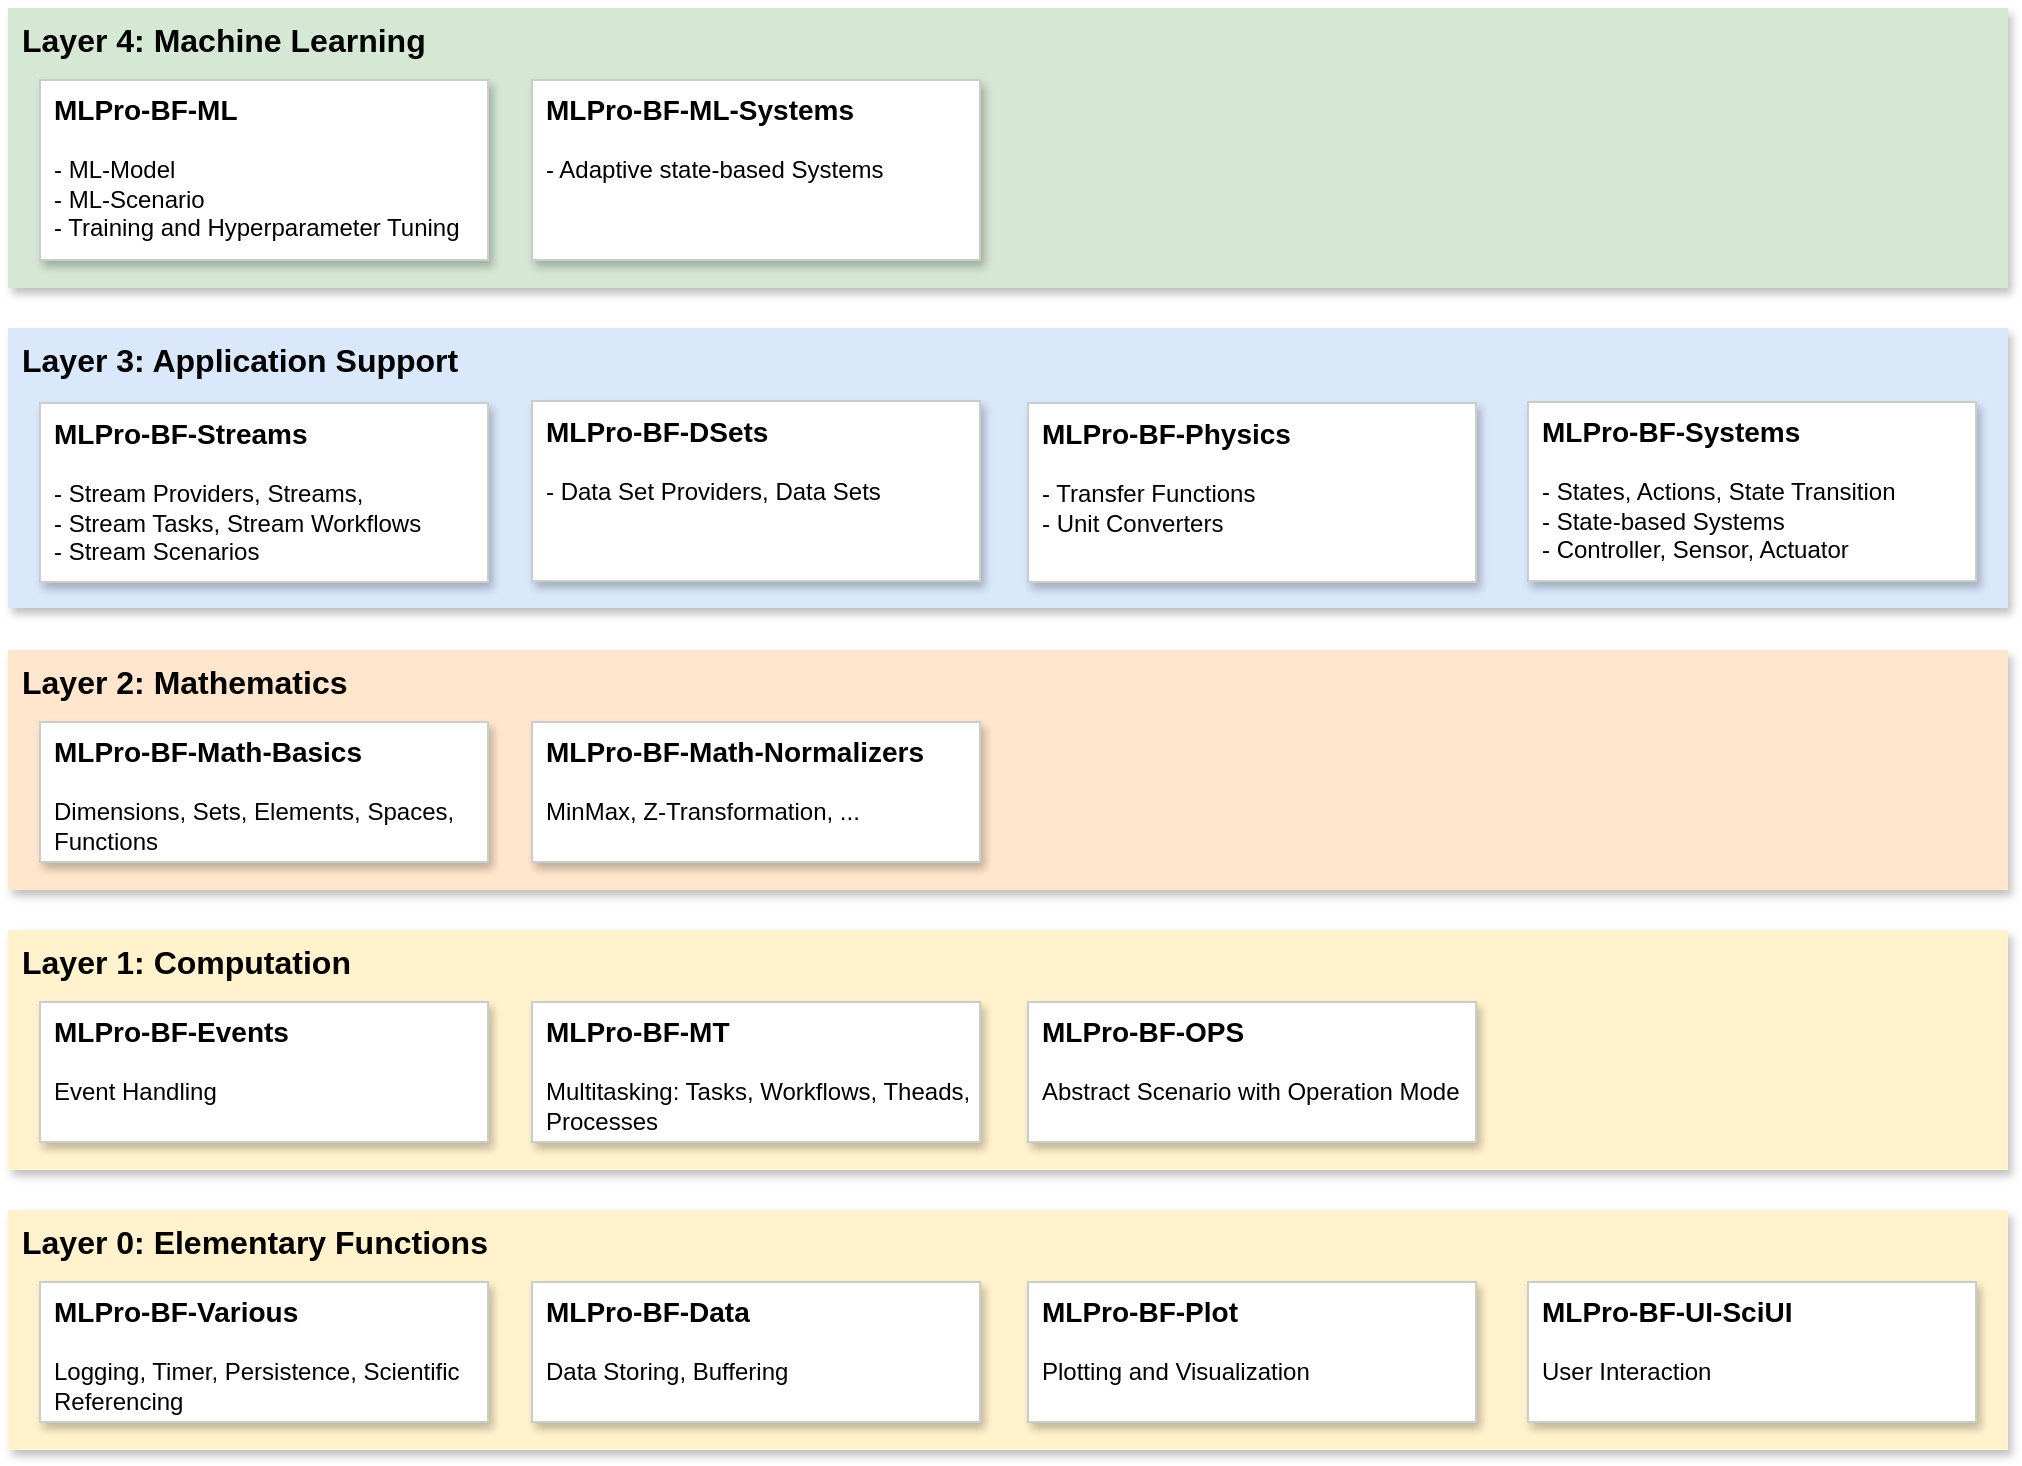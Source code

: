 <mxfile version="20.7.4" type="device"><diagram id="fFlcpSXXy8tqmFIUa-IP" name="Seite-1"><mxGraphModel dx="2894" dy="1236" grid="1" gridSize="10" guides="1" tooltips="1" connect="1" arrows="1" fold="1" page="1" pageScale="1" pageWidth="4681" pageHeight="3300" math="0" shadow="0"><root><mxCell id="0"/><mxCell id="1" parent="0"/><mxCell id="poz4g7Cixv0vnX6POtua-5" value="Layer 4: Machine Learning" style="rounded=0;whiteSpace=wrap;html=1;shadow=1;glass=0;fontSize=16;align=left;labelPosition=center;verticalLabelPosition=middle;verticalAlign=top;spacingLeft=5;spacingRight=5;fontStyle=1;fillColor=#d5e8d4;strokeColor=none;strokeWidth=2;gradientColor=none;" parent="1" vertex="1"><mxGeometry x="40" y="49" width="1000" height="140" as="geometry"/></mxCell><mxCell id="JanPlrSS_G9j6Y3K1HOv-21" value="Layer 0: Elementary Functions" style="rounded=0;whiteSpace=wrap;html=1;shadow=1;glass=0;fontSize=16;align=left;labelPosition=center;verticalLabelPosition=middle;verticalAlign=top;spacingLeft=5;fontStyle=1;strokeColor=none;fillColor=#fff2cc;strokeWidth=1;fontFamily=Helvetica;gradientColor=none;" parent="1" vertex="1"><mxGeometry x="40" y="650" width="1000" height="120" as="geometry"/></mxCell><mxCell id="JanPlrSS_G9j6Y3K1HOv-16" value="Layer 3: Application Support" style="rounded=0;whiteSpace=wrap;html=1;shadow=1;glass=0;fontSize=16;align=left;labelPosition=center;verticalLabelPosition=middle;verticalAlign=top;spacingLeft=5;spacingRight=5;fontStyle=1;fillColor=#dae8fc;strokeColor=none;strokeWidth=2;gradientColor=none;" parent="1" vertex="1"><mxGeometry x="40" y="209" width="1000" height="140" as="geometry"/></mxCell><mxCell id="JanPlrSS_G9j6Y3K1HOv-14" value="Layer 2: Mathematics" style="rounded=0;whiteSpace=wrap;html=1;shadow=1;glass=0;fontSize=16;align=left;labelPosition=center;verticalLabelPosition=middle;verticalAlign=top;spacingLeft=5;fontStyle=1;fillColor=#ffe6cc;strokeColor=none;strokeWidth=1;gradientColor=none;" parent="1" vertex="1"><mxGeometry x="40" y="370" width="1000" height="120" as="geometry"/></mxCell><mxCell id="JanPlrSS_G9j6Y3K1HOv-13" value="Layer 1: Computation" style="rounded=0;whiteSpace=wrap;html=1;shadow=1;glass=0;fontSize=16;align=left;labelPosition=center;verticalLabelPosition=middle;verticalAlign=top;spacingLeft=5;fontStyle=1;fillColor=#fff2cc;strokeColor=none;strokeWidth=1;gradientColor=none;" parent="1" vertex="1"><mxGeometry x="40" y="510" width="1000" height="120" as="geometry"/></mxCell><mxCell id="JanPlrSS_G9j6Y3K1HOv-1" value="&lt;font style=&quot;font-size: 14px;&quot;&gt;MLPro-BF-Various&lt;/font&gt;&lt;br&gt;&lt;span style=&quot;font-weight: normal;&quot;&gt;&lt;br&gt;Logging, Timer, Persistence, Scientific Referencing&lt;/span&gt;" style="rounded=0;whiteSpace=wrap;html=1;glass=0;shadow=1;align=left;verticalAlign=top;fontStyle=1;spacingLeft=5;strokeColor=#CCCCCC;" parent="1" vertex="1"><mxGeometry x="56" y="686" width="224" height="70" as="geometry"/></mxCell><mxCell id="JanPlrSS_G9j6Y3K1HOv-3" value="&lt;font style=&quot;font-size: 14px;&quot;&gt;MLPro-BF-Math-Basics&lt;br&gt;&lt;/font&gt;&lt;span style=&quot;font-weight: normal;&quot;&gt;&lt;br&gt;Dimensions, Sets, Elements, Spaces, Functions&lt;/span&gt;" style="rounded=0;whiteSpace=wrap;html=1;glass=0;shadow=1;align=left;verticalAlign=top;fontStyle=1;spacingLeft=5;strokeColor=#CCCCCC;" parent="1" vertex="1"><mxGeometry x="56" y="406" width="224" height="70" as="geometry"/></mxCell><mxCell id="JanPlrSS_G9j6Y3K1HOv-4" value="&lt;font style=&quot;font-size: 14px;&quot;&gt;MLPro-BF-Events&lt;/font&gt;&lt;br&gt;&lt;br&gt;&lt;span style=&quot;font-weight: normal;&quot;&gt;Event Handling&lt;/span&gt;" style="rounded=0;whiteSpace=wrap;html=1;glass=0;shadow=1;align=left;verticalAlign=top;fontStyle=1;spacingLeft=5;strokeColor=#CCCCCC;" parent="1" vertex="1"><mxGeometry x="56" y="546" width="224" height="70" as="geometry"/></mxCell><mxCell id="JanPlrSS_G9j6Y3K1HOv-5" value="&lt;font style=&quot;font-size: 14px;&quot;&gt;MLPro-BF-MT &lt;/font&gt;&lt;br&gt;&lt;br&gt;&lt;span style=&quot;font-weight: normal;&quot;&gt;Multitasking: Tasks, Workflows, Theads, Processes&lt;/span&gt;" style="rounded=0;whiteSpace=wrap;html=1;glass=0;shadow=1;align=left;verticalAlign=top;fontStyle=1;spacingLeft=5;strokeColor=#CCCCCC;" parent="1" vertex="1"><mxGeometry x="302" y="546" width="224" height="70" as="geometry"/></mxCell><mxCell id="JanPlrSS_G9j6Y3K1HOv-6" value="&lt;font style=&quot;font-size: 14px;&quot;&gt;MLPro-BF-Streams&lt;/font&gt;&lt;br&gt;&lt;br&gt;&lt;span style=&quot;font-weight: normal;&quot;&gt;- Stream Providers, Streams,&lt;br&gt;- Stream Tasks, Stream Workflows&lt;br&gt;- Stream Scenarios&lt;br&gt;&lt;/span&gt;" style="rounded=0;whiteSpace=wrap;html=1;glass=0;shadow=1;align=left;verticalAlign=top;fontStyle=1;spacingLeft=5;strokeColor=#CCCCCC;" parent="1" vertex="1"><mxGeometry x="56" y="246.5" width="224" height="89.5" as="geometry"/></mxCell><mxCell id="JanPlrSS_G9j6Y3K1HOv-7" value="&lt;font style=&quot;font-size: 14px;&quot;&gt;MLPro-BF-Data&lt;/font&gt;&lt;br&gt;&lt;span style=&quot;font-weight: normal;&quot;&gt;&lt;br&gt;Data Storing, Buffering&lt;/span&gt;" style="rounded=0;whiteSpace=wrap;html=1;glass=0;shadow=1;align=left;verticalAlign=top;fontStyle=1;spacingLeft=5;strokeColor=#CCCCCC;" parent="1" vertex="1"><mxGeometry x="302" y="686" width="224" height="70" as="geometry"/></mxCell><mxCell id="JanPlrSS_G9j6Y3K1HOv-9" value="&lt;font style=&quot;font-size: 14px;&quot;&gt;MLPro-BF-Plot&lt;/font&gt;&lt;br&gt;&lt;span style=&quot;font-weight: normal;&quot;&gt;&lt;br&gt;Plotting and Visualization&lt;/span&gt;" style="rounded=0;whiteSpace=wrap;html=1;glass=0;shadow=1;align=left;verticalAlign=top;fontStyle=1;spacingLeft=5;strokeColor=#CCCCCC;" parent="1" vertex="1"><mxGeometry x="550" y="686" width="224" height="70" as="geometry"/></mxCell><mxCell id="JanPlrSS_G9j6Y3K1HOv-17" value="&lt;font style=&quot;font-size: 14px;&quot;&gt;MLPro-BF-DSets&amp;nbsp;&lt;/font&gt;&lt;br&gt;&lt;br&gt;&lt;span style=&quot;font-weight: normal;&quot;&gt;- Data Set Providers, Data Sets&lt;/span&gt;" style="rounded=0;whiteSpace=wrap;html=1;glass=0;shadow=1;align=left;verticalAlign=top;fontStyle=1;spacingLeft=5;strokeColor=#CCCCCC;" parent="1" vertex="1"><mxGeometry x="302" y="245.5" width="224" height="90" as="geometry"/></mxCell><mxCell id="6ukmmrOL0svYUb4AZbMv-1" value="&lt;span style=&quot;font-size: 14px;&quot;&gt;MLPro-BF-OPS&lt;br&gt;&lt;/span&gt;&lt;br&gt;&lt;span style=&quot;font-weight: 400;&quot;&gt;Abstract Scenario with Operation Mode&lt;/span&gt;" style="rounded=0;whiteSpace=wrap;html=1;glass=0;shadow=1;align=left;verticalAlign=top;fontStyle=1;spacingLeft=5;strokeColor=#CCCCCC;" parent="1" vertex="1"><mxGeometry x="550" y="546" width="224" height="70" as="geometry"/></mxCell><mxCell id="poz4g7Cixv0vnX6POtua-1" value="&lt;font style=&quot;font-size: 14px;&quot;&gt;MLPro-BF-Systems&lt;br&gt;&lt;/font&gt;&lt;span style=&quot;font-weight: normal;&quot;&gt;&lt;br&gt;- States, Actions, State Transition&lt;br&gt;- State-based Systems&lt;br&gt;- Controller, Sensor, Actuator&lt;br&gt;&lt;/span&gt;" style="rounded=0;whiteSpace=wrap;html=1;glass=0;shadow=1;align=left;verticalAlign=top;fontStyle=1;spacingLeft=5;strokeColor=#CCCCCC;" parent="1" vertex="1"><mxGeometry x="800" y="246" width="224" height="89.5" as="geometry"/></mxCell><mxCell id="JanPlrSS_G9j6Y3K1HOv-8" value="&lt;font style=&quot;font-size: 14px;&quot;&gt;MLPro-BF-ML&lt;/font&gt;&lt;span style=&quot;background-color: initial; font-weight: normal;&quot;&gt;&lt;br&gt;&lt;/span&gt;&lt;span style=&quot;background-color: initial; font-weight: normal;&quot;&gt;&lt;br&gt;&lt;/span&gt;&lt;span style=&quot;background-color: initial; font-weight: normal;&quot;&gt;- ML-Model&lt;/span&gt;&lt;span style=&quot;background-color: initial; font-weight: normal;&quot;&gt;&lt;br&gt;&lt;/span&gt;&lt;span style=&quot;background-color: initial; font-weight: normal;&quot;&gt;- ML-Scenario&lt;/span&gt;&lt;span style=&quot;background-color: initial; font-weight: normal;&quot;&gt;&lt;br&gt;&lt;/span&gt;&lt;span style=&quot;background-color: initial; font-weight: normal;&quot;&gt;- Training and Hyperparameter Tuning&lt;/span&gt;&lt;span style=&quot;background-color: initial; font-weight: normal;&quot;&gt;&lt;br&gt;&lt;/span&gt;&lt;blockquote style=&quot;margin: 0 0 0 40px; border: none; padding: 0px;&quot;&gt;&lt;/blockquote&gt;&lt;blockquote style=&quot;margin: 0 0 0 40px; border: none; padding: 0px;&quot;&gt;&lt;/blockquote&gt;" style="rounded=0;whiteSpace=wrap;html=1;glass=0;shadow=1;align=left;verticalAlign=top;fontStyle=1;spacingLeft=5;strokeColor=#CCCCCC;" parent="1" vertex="1"><mxGeometry x="56" y="85" width="224" height="90" as="geometry"/></mxCell><mxCell id="poz4g7Cixv0vnX6POtua-6" value="&lt;font style=&quot;font-size: 14px;&quot;&gt;MLPro-BF-Math-Normalizers&lt;br&gt;&lt;/font&gt;&lt;span style=&quot;font-weight: normal;&quot;&gt;&lt;br&gt;MinMax, Z-Transformation, ...&lt;/span&gt;" style="rounded=0;whiteSpace=wrap;html=1;glass=0;shadow=1;align=left;verticalAlign=top;fontStyle=1;spacingLeft=5;strokeColor=#CCCCCC;" parent="1" vertex="1"><mxGeometry x="302" y="406" width="224" height="70" as="geometry"/></mxCell><mxCell id="veiF9XdxRXXrKQOlLGOd-1" value="&lt;font style=&quot;font-size: 14px;&quot;&gt;MLPro-BF-ML-Systems&lt;/font&gt;&lt;span style=&quot;background-color: initial; font-weight: normal;&quot;&gt;&lt;br&gt;&lt;/span&gt;&lt;span style=&quot;background-color: initial; font-weight: normal;&quot;&gt;&lt;br&gt;- Adaptive state-based Systems&lt;/span&gt;&lt;span style=&quot;background-color: initial; font-weight: normal;&quot;&gt;&lt;br&gt;&lt;/span&gt;&lt;blockquote style=&quot;margin: 0 0 0 40px; border: none; padding: 0px;&quot;&gt;&lt;/blockquote&gt;&lt;blockquote style=&quot;margin: 0 0 0 40px; border: none; padding: 0px;&quot;&gt;&lt;/blockquote&gt;" style="rounded=0;whiteSpace=wrap;html=1;glass=0;shadow=1;align=left;verticalAlign=top;fontStyle=1;spacingLeft=5;strokeColor=#CCCCCC;" parent="1" vertex="1"><mxGeometry x="302" y="85" width="224" height="90" as="geometry"/></mxCell><mxCell id="XBUn-nScN2FyKaP2T_6L-1" value="&lt;font style=&quot;font-size: 14px;&quot;&gt;MLPro-BF-UI-SciUI&lt;/font&gt;&lt;br&gt;&lt;span style=&quot;font-weight: normal;&quot;&gt;&lt;br&gt;User Interaction&lt;/span&gt;" style="rounded=0;whiteSpace=wrap;html=1;glass=0;shadow=1;align=left;verticalAlign=top;fontStyle=1;spacingLeft=5;strokeColor=#CCCCCC;" parent="1" vertex="1"><mxGeometry x="800" y="686" width="224" height="70" as="geometry"/></mxCell><mxCell id="5kuujDUDl9PDafJk1SoB-1" value="&lt;span style=&quot;font-size: 14px;&quot;&gt;MLPro-BF-Physics&lt;br&gt;&lt;/span&gt;&lt;br&gt;&lt;span style=&quot;font-weight: normal;&quot;&gt;- Transfer Functions&lt;/span&gt;&lt;br&gt;&lt;span style=&quot;font-weight: normal;&quot;&gt;- Unit Converters&lt;/span&gt;" style="rounded=0;whiteSpace=wrap;html=1;glass=0;shadow=1;align=left;verticalAlign=top;fontStyle=1;spacingLeft=5;strokeColor=#CCCCCC;" parent="1" vertex="1"><mxGeometry x="550" y="246.5" width="224" height="89.5" as="geometry"/></mxCell></root></mxGraphModel></diagram></mxfile>